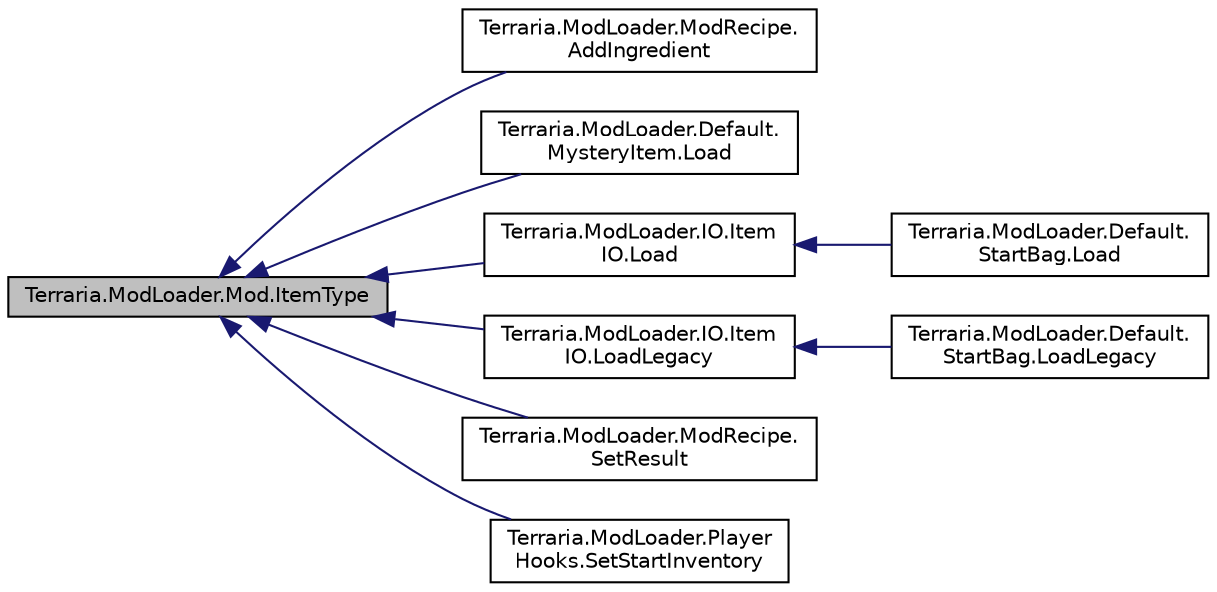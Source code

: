 digraph "Terraria.ModLoader.Mod.ItemType"
{
  edge [fontname="Helvetica",fontsize="10",labelfontname="Helvetica",labelfontsize="10"];
  node [fontname="Helvetica",fontsize="10",shape=record];
  rankdir="LR";
  Node306 [label="Terraria.ModLoader.Mod.ItemType",height=0.2,width=0.4,color="black", fillcolor="grey75", style="filled", fontcolor="black"];
  Node306 -> Node307 [dir="back",color="midnightblue",fontsize="10",style="solid",fontname="Helvetica"];
  Node307 [label="Terraria.ModLoader.ModRecipe.\lAddIngredient",height=0.2,width=0.4,color="black", fillcolor="white", style="filled",URL="$class_terraria_1_1_mod_loader_1_1_mod_recipe.html#a7c390feb8cf0a3212de31b53ad5bcfc2"];
  Node306 -> Node308 [dir="back",color="midnightblue",fontsize="10",style="solid",fontname="Helvetica"];
  Node308 [label="Terraria.ModLoader.Default.\lMysteryItem.Load",height=0.2,width=0.4,color="black", fillcolor="white", style="filled",URL="$class_terraria_1_1_mod_loader_1_1_default_1_1_mystery_item.html#a3aec67c772106a0509fa6721db37f098"];
  Node306 -> Node309 [dir="back",color="midnightblue",fontsize="10",style="solid",fontname="Helvetica"];
  Node309 [label="Terraria.ModLoader.IO.Item\lIO.Load",height=0.2,width=0.4,color="black", fillcolor="white", style="filled",URL="$class_terraria_1_1_mod_loader_1_1_i_o_1_1_item_i_o.html#a6d85be6826465184a0c159ff793b69b6"];
  Node309 -> Node310 [dir="back",color="midnightblue",fontsize="10",style="solid",fontname="Helvetica"];
  Node310 [label="Terraria.ModLoader.Default.\lStartBag.Load",height=0.2,width=0.4,color="black", fillcolor="white", style="filled",URL="$class_terraria_1_1_mod_loader_1_1_default_1_1_start_bag.html#aac5cc5c84236ef7a9322bba88485985e"];
  Node306 -> Node311 [dir="back",color="midnightblue",fontsize="10",style="solid",fontname="Helvetica"];
  Node311 [label="Terraria.ModLoader.IO.Item\lIO.LoadLegacy",height=0.2,width=0.4,color="black", fillcolor="white", style="filled",URL="$class_terraria_1_1_mod_loader_1_1_i_o_1_1_item_i_o.html#a0fc1412d46dee67b9a2031f05e5d0560"];
  Node311 -> Node312 [dir="back",color="midnightblue",fontsize="10",style="solid",fontname="Helvetica"];
  Node312 [label="Terraria.ModLoader.Default.\lStartBag.LoadLegacy",height=0.2,width=0.4,color="black", fillcolor="white", style="filled",URL="$class_terraria_1_1_mod_loader_1_1_default_1_1_start_bag.html#a7c8a75be45fe15ec3c2401798afb41c3"];
  Node306 -> Node313 [dir="back",color="midnightblue",fontsize="10",style="solid",fontname="Helvetica"];
  Node313 [label="Terraria.ModLoader.ModRecipe.\lSetResult",height=0.2,width=0.4,color="black", fillcolor="white", style="filled",URL="$class_terraria_1_1_mod_loader_1_1_mod_recipe.html#aae2ead4bce828b8c8019076ebe1edae5"];
  Node306 -> Node314 [dir="back",color="midnightblue",fontsize="10",style="solid",fontname="Helvetica"];
  Node314 [label="Terraria.ModLoader.Player\lHooks.SetStartInventory",height=0.2,width=0.4,color="black", fillcolor="white", style="filled",URL="$class_terraria_1_1_mod_loader_1_1_player_hooks.html#ad7fe8c60e3c3ff813a4cedc4ecfe1545"];
}
